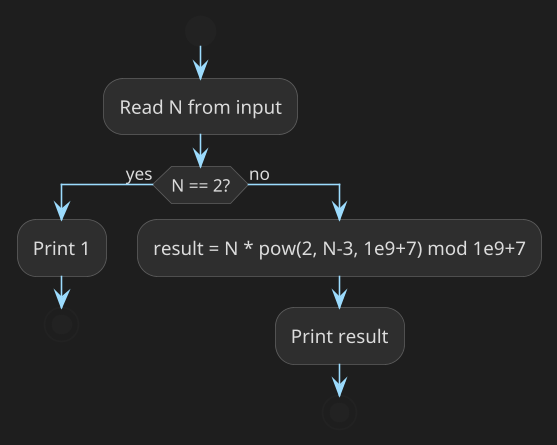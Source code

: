 @startuml Flow-Chart

skinparam backgroundColor #1e1e1e
skinparam defaultFontColor #dcdcdc
skinparam activity {
    backgroundColor #2e2e2e
    borderColor #5e5e5e
    fontColor #dcdcdc
}
skinparam arrowColor #9cdcfe
skinparam shadowing false
skinparam dpi 150
skinparam defaultFontName "SF Pro Display"

start
    :Read N from input;
    if (N == 2?) then (yes)
        :Print 1;
        stop
    else (no)
        :result = N * pow(2, N-3, 1e9+7) mod 1e9+7;
        :Print result;
        stop
    endif
@enduml